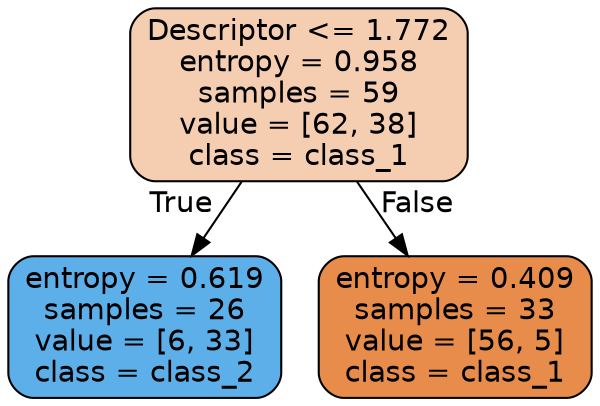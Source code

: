 digraph Tree {
node [shape=box, style="filled, rounded", color="black", fontname="helvetica"] ;
edge [fontname="helvetica"] ;
0 [label="Descriptor <= 1.772\nentropy = 0.958\nsamples = 59\nvalue = [62, 38]\nclass = class_1", fillcolor="#f5ceb2"] ;
1 [label="entropy = 0.619\nsamples = 26\nvalue = [6, 33]\nclass = class_2", fillcolor="#5dafea"] ;
0 -> 1 [labeldistance=2.5, labelangle=45, headlabel="True"] ;
2 [label="entropy = 0.409\nsamples = 33\nvalue = [56, 5]\nclass = class_1", fillcolor="#e78c4b"] ;
0 -> 2 [labeldistance=2.5, labelangle=-45, headlabel="False"] ;
}